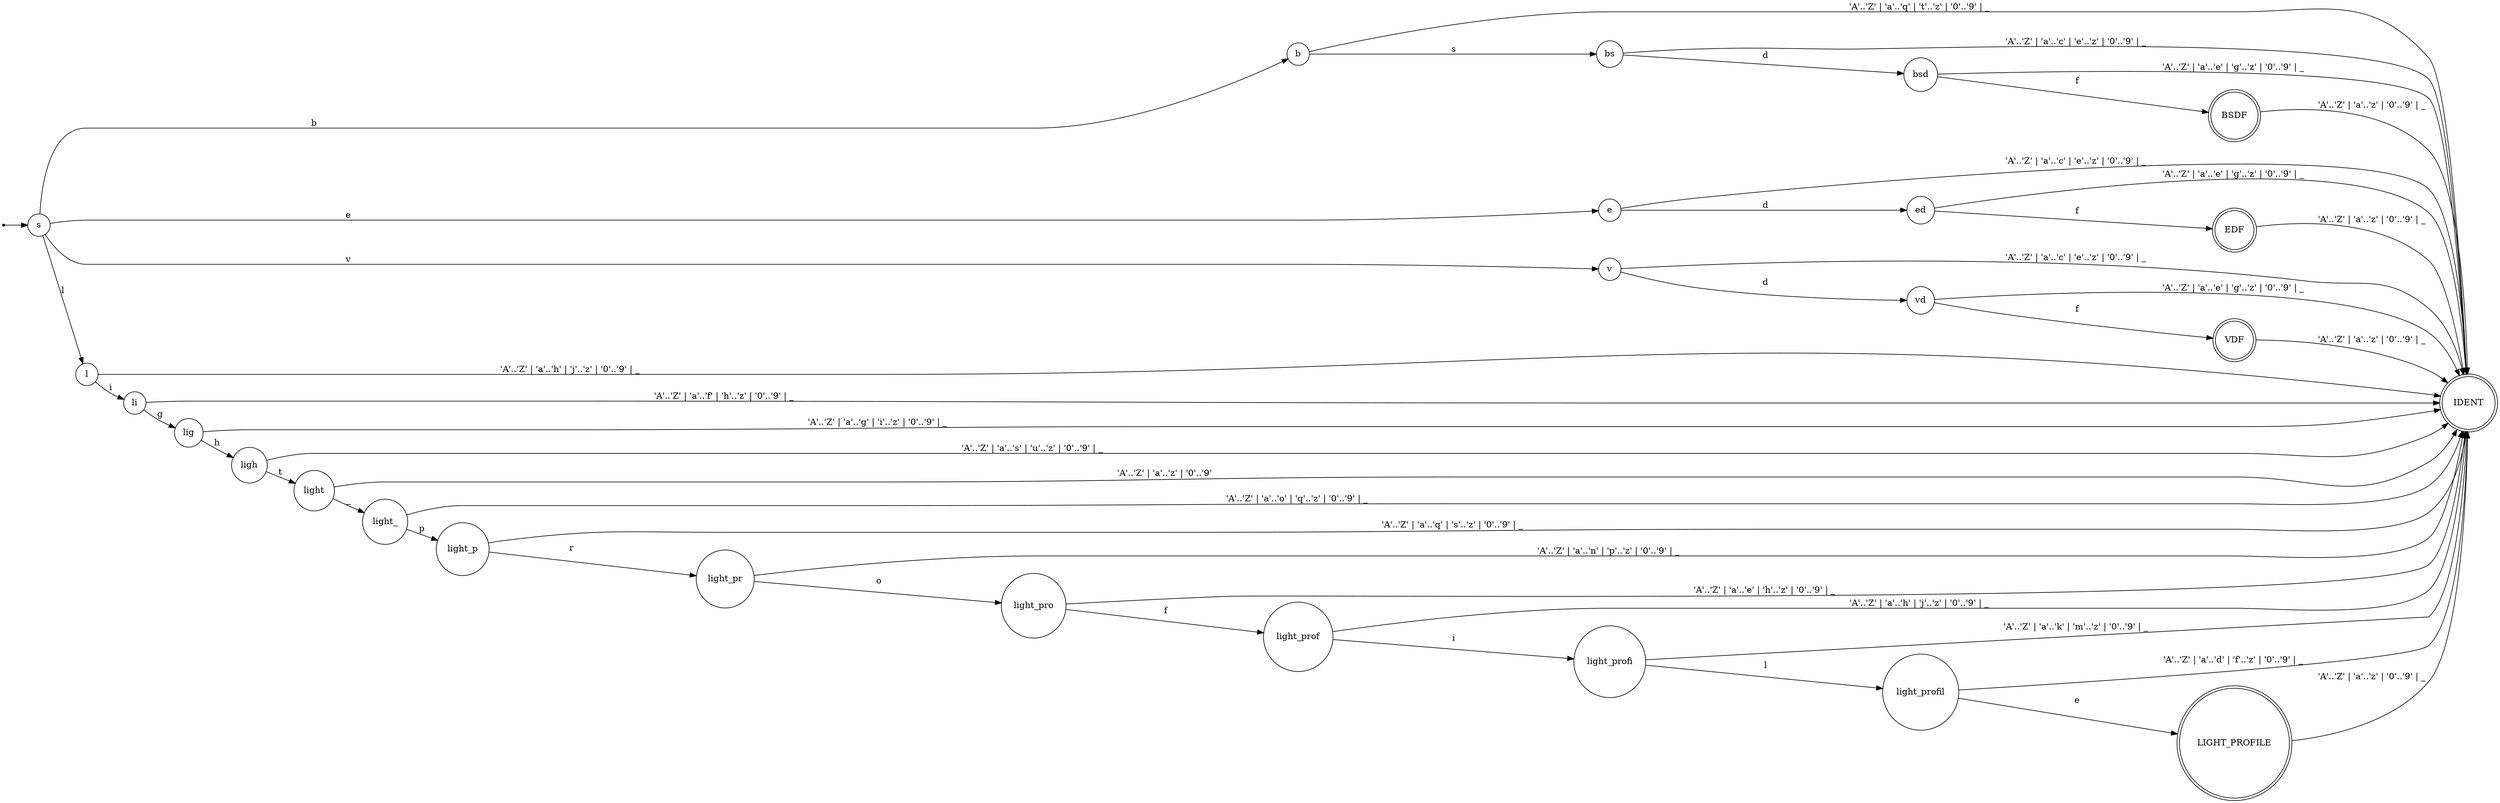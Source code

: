 //https://www.graphviz.org/doc/info/lang.html
//https://www.graphviz.org/doc/info/attrs.html
//https://www.graphviz.org/doc/info/shapes.html

digraph finite_state_machine {
    rankdir=LR;
    //size="8,5"

    node [shape = point ]; _s;
    node [shape = circle]; s;
    
    node [shape = doublecircle]; IDENT;

    node [shape = circle]; b;
    node [shape = circle]; bs;
    node [shape = circle]; bsd;
    node [shape = doublecircle]; BSDF;

    node [shape = circle]; e;
    node [shape = circle]; ed;
    node [shape = doublecircle]; EDF;

    node [shape = circle]; v;
    node [shape = circle]; vd;
    node [shape = doublecircle]; VDF;

    node [shape = circle]; l;
    node [shape = circle]; li;
    node [shape = circle]; lig;
    node [shape = circle]; ligh;
    node [shape = circle]; light;
    node [shape = circle]; light_;
    node [shape = circle]; light_p;
    node [shape = circle]; light_pr;
    node [shape = circle]; light_pro;
    node [shape = circle]; light_prof;
    node [shape = circle]; light_profi;
    node [shape = circle]; light_profil;
    node [shape = doublecircle]; LIGHT_PROFILE;


    _s->s;
    
    s->b [ label = "b" ];
    b->bs [ label = "s" ];
    b->IDENT [ label = "\'A\'..\'Z\' | \'a\'..\'q\' | \'t\'..\'z\' | \'0\'..\'9\' | _ " ];
    bs->bsd [ label = "d" ];
    bs->IDENT [ label = "\'A\'..\'Z\' | \'a\'..\'c\' | \'e\'..\'z\' | \'0\'..\'9\' | _ " ];
    bsd->BSDF [ label = "f" ];
    bsd->IDENT [ label = "\'A\'..\'Z\' | \'a\'..\'e\' | \'g\'..\'z\' | \'0\'..\'9\' | _ " ];
    BSDF->IDENT [ label = "\'A\'..\'Z\' | \'a\'..\'z\' | \'0\'..\'9\' | _ " ];
    
    s->e [ label = "e" ];
    e->ed [ label = "d" ];
    e->IDENT [ label = "\'A\'..\'Z\' | \'a\'..\'c\' | \'e\'..\'z\' | \'0\'..\'9\' | _ " ];
    ed->EDF [ label = "f" ];
    ed->IDENT [ label = "\'A\'..\'Z\' | \'a\'..\'e\' | \'g\'..\'z\' | \'0\'..\'9\' | _ " ];
    EDF->IDENT [ label = "\'A\'..\'Z\' | \'a\'..\'z\' | \'0\'..\'9\' | _ " ];
    
    s->v [ label = "v" ];
    v->vd [ label = "d" ];
    v->IDENT [ label = "\'A\'..\'Z\' | \'a\'..\'c\' | \'e\'..\'z\' | \'0\'..\'9\' | _ " ];
    vd->VDF [ label = "f" ];
    vd->IDENT [ label = "\'A\'..\'Z\' | \'a\'..\'e\' | \'g\'..\'z\' | \'0\'..\'9\' | _ " ];
    VDF->IDENT [ label = "\'A\'..\'Z\' | \'a\'..\'z\' | \'0\'..\'9\' | _ " ];
    

    s->l [ label = "l" ];
    l->li [ label = "i" ];
    l->IDENT [ label = "\'A\'..\'Z\' | \'a\'..\'h\' | \'j\'..\'z\' | \'0\'..\'9\' | _ " ];
    li->lig [ label = "g" ];
    li->IDENT [ label = "\'A\'..\'Z\' | \'a\'..\'f\' | \'h\'..\'z\' | \'0\'..\'9\' | _ " ];
    lig->ligh [ label = "h" ];
    lig->IDENT [ label = "\'A\'..\'Z\' | \'a\'..\'g\' | \'i\'..\'z\' | \'0\'..\'9\' | _ " ];
    ligh->light [ label = "t" ];
    ligh->IDENT [ label = "\'A\'..\'Z\' | \'a\'..\'s\' | \'u\'..\'z\' | \'0\'..\'9\' | _ " ];
    light->light_ [ label = "_" ];
    light->IDENT [ label = "\'A\'..\'Z\' | \'a\'..\'z\' | \'0\'..\'9\' " ];
    light_->light_p [ label = "p" ];
    light_->IDENT [ label = "\'A\'..\'Z\' | \'a\'..\'o\' | \'q\'..\'z\' | \'0\'..\'9\' | _ " ];    
    light_p->light_pr [ label = "r" ];
    light_p->IDENT [ label = "\'A\'..\'Z\' | \'a\'..\'q\' | \'s\'..\'z\' | \'0\'..\'9\' | _ " ];    
    light_pr->light_pro [ label = "o" ];
    light_pr->IDENT [ label = "\'A\'..\'Z\' | \'a\'..\'n\' | \'p\'..\'z\' | \'0\'..\'9\' | _ " ];    
    light_pro->light_prof [ label = "f" ];
    light_pro->IDENT [ label = "\'A\'..\'Z\' | \'a\'..\'e\' | \'h\'..\'z\' | \'0\'..\'9\' | _ " ];    
    light_prof->light_profi [ label = "i" ];
    light_prof->IDENT [ label = "\'A\'..\'Z\' | \'a\'..\'h\' | \'j\'..\'z\' | \'0\'..\'9\' | _ " ];    
    light_profi->light_profil [ label = "l" ];
    light_profi->IDENT [ label = "\'A\'..\'Z\' | \'a\'..\'k\' | \'m\'..\'z\' | \'0\'..\'9\' | _ " ];    
    light_profil->LIGHT_PROFILE [ label = "e" ];
    light_profil->IDENT [ label = "\'A\'..\'Z\' | \'a\'..\'d\' | \'f\'..\'z\' | \'0\'..\'9\' | _ " ];    
    LIGHT_PROFILE->IDENT [ label = "\'A\'..\'Z\' | \'a\'..\'z\' | \'0\'..\'9\' | _ " ];
}